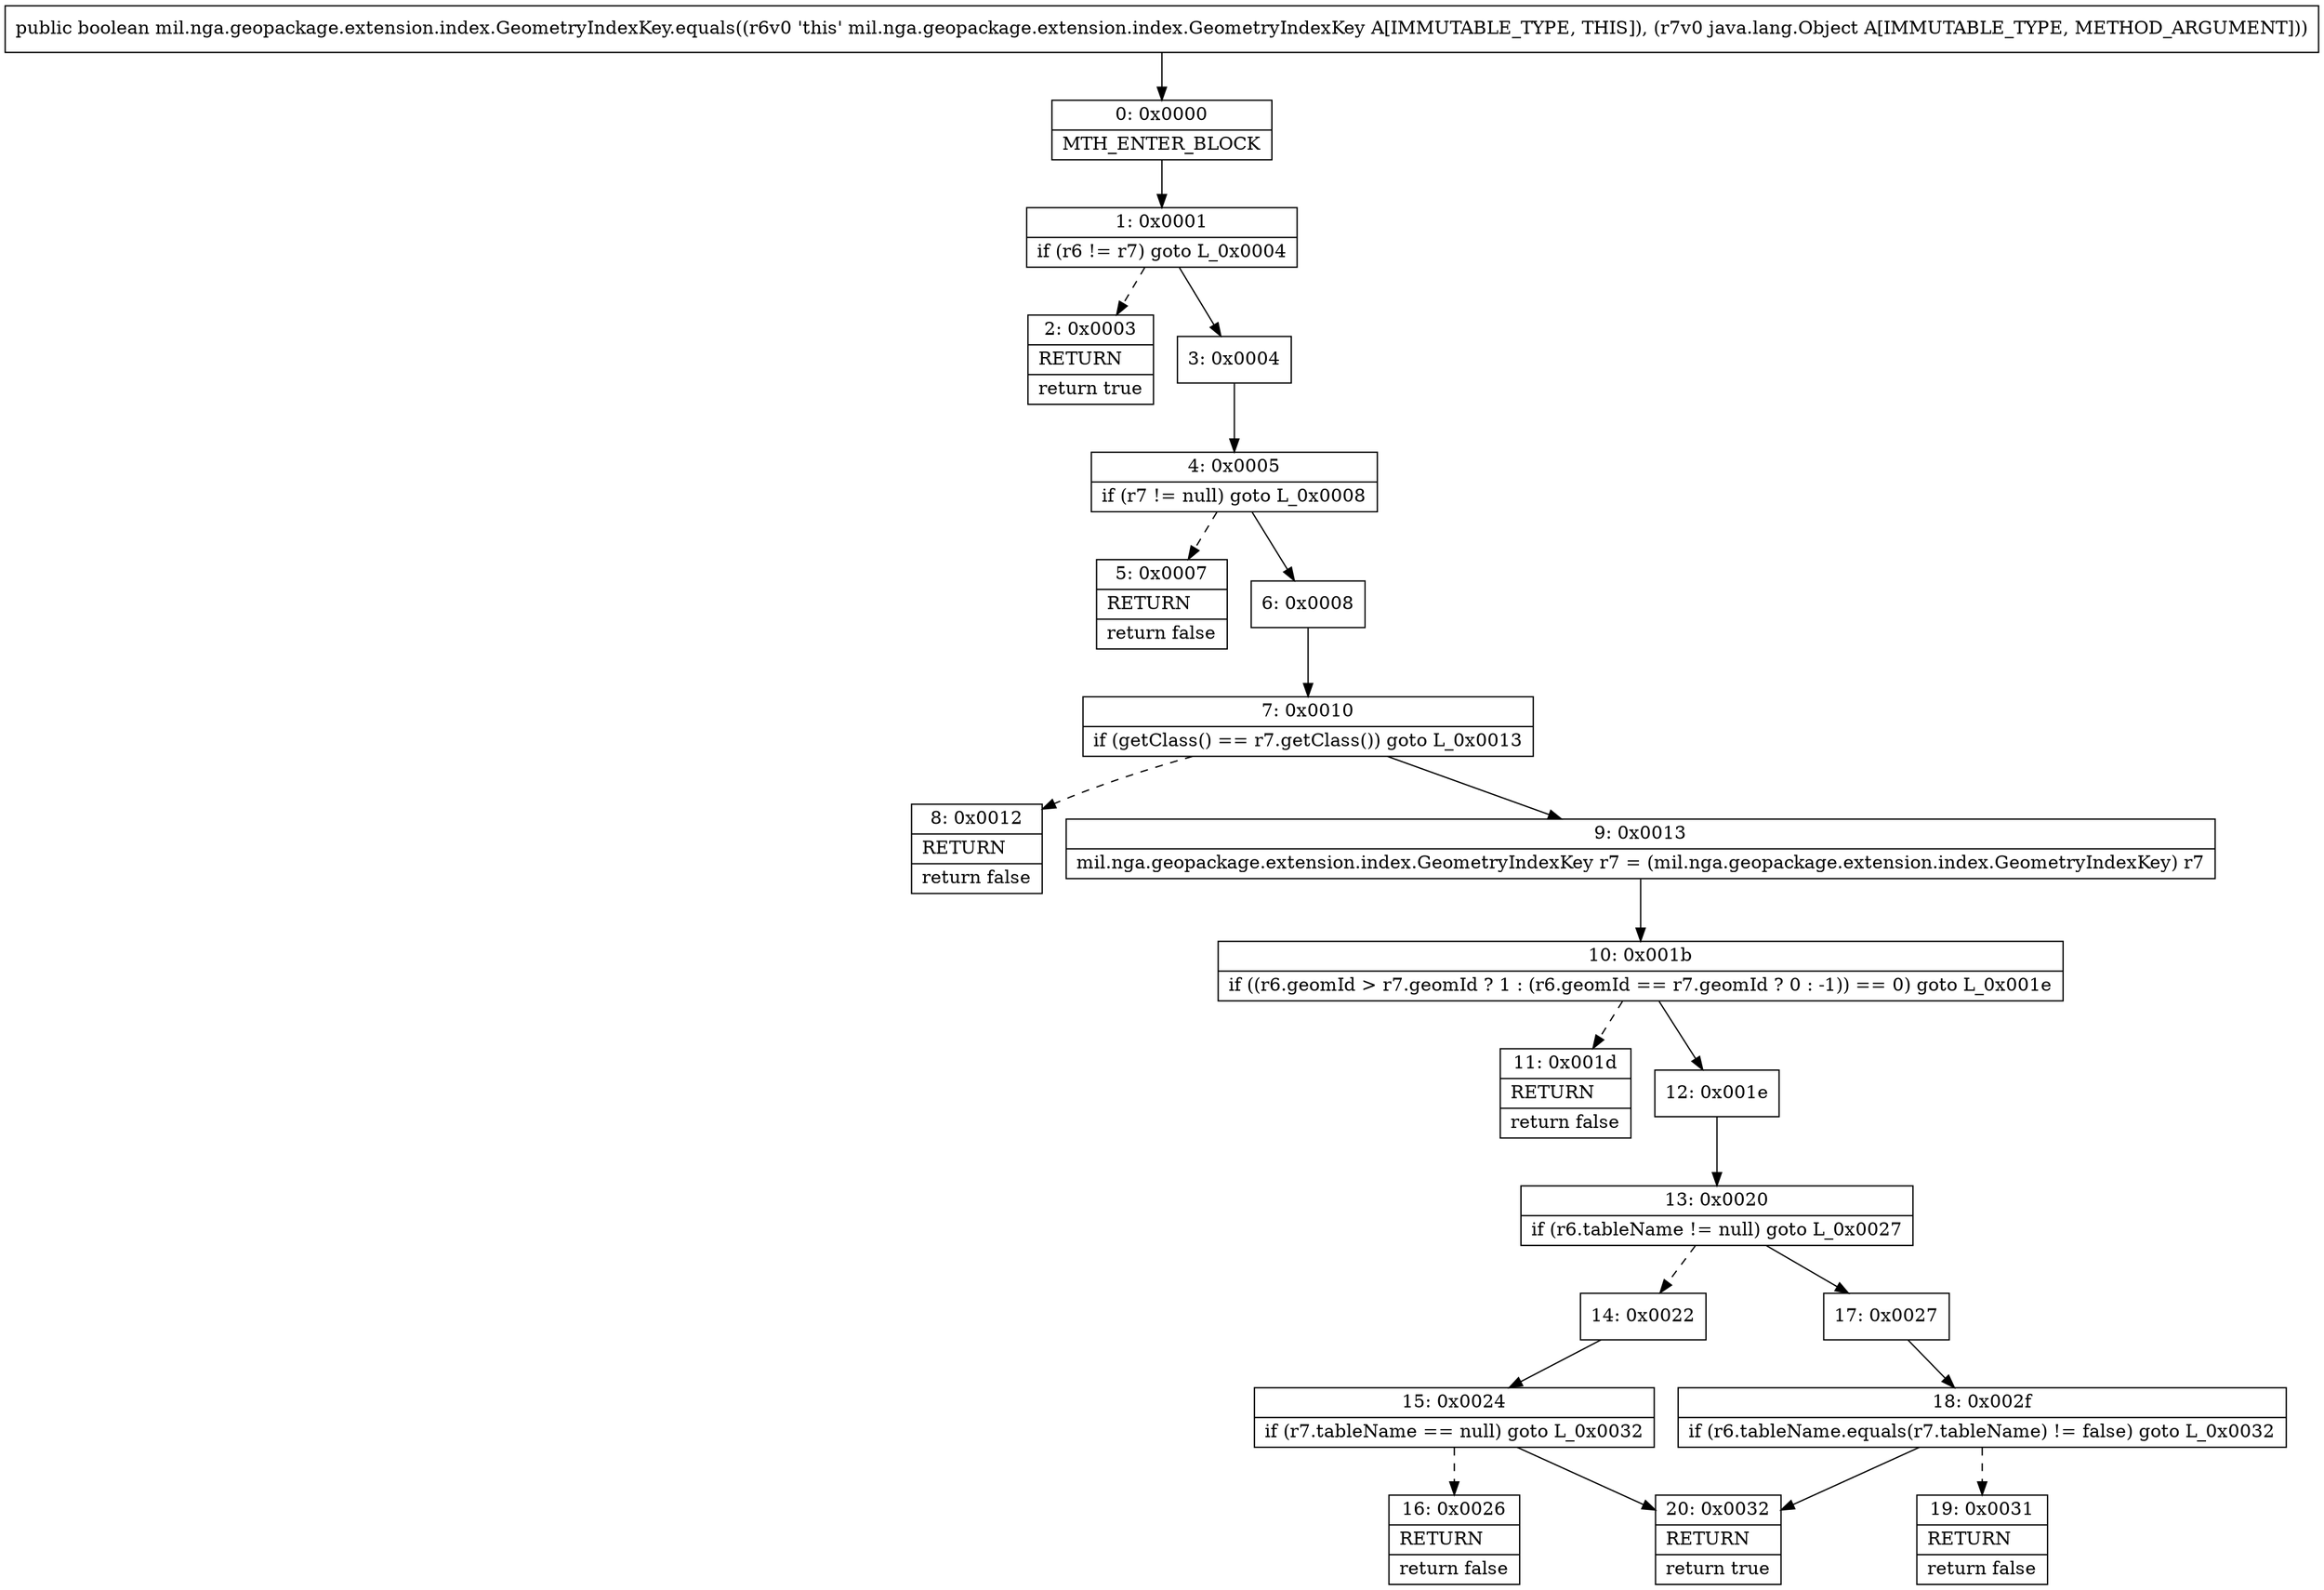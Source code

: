 digraph "CFG formil.nga.geopackage.extension.index.GeometryIndexKey.equals(Ljava\/lang\/Object;)Z" {
Node_0 [shape=record,label="{0\:\ 0x0000|MTH_ENTER_BLOCK\l}"];
Node_1 [shape=record,label="{1\:\ 0x0001|if (r6 != r7) goto L_0x0004\l}"];
Node_2 [shape=record,label="{2\:\ 0x0003|RETURN\l|return true\l}"];
Node_3 [shape=record,label="{3\:\ 0x0004}"];
Node_4 [shape=record,label="{4\:\ 0x0005|if (r7 != null) goto L_0x0008\l}"];
Node_5 [shape=record,label="{5\:\ 0x0007|RETURN\l|return false\l}"];
Node_6 [shape=record,label="{6\:\ 0x0008}"];
Node_7 [shape=record,label="{7\:\ 0x0010|if (getClass() == r7.getClass()) goto L_0x0013\l}"];
Node_8 [shape=record,label="{8\:\ 0x0012|RETURN\l|return false\l}"];
Node_9 [shape=record,label="{9\:\ 0x0013|mil.nga.geopackage.extension.index.GeometryIndexKey r7 = (mil.nga.geopackage.extension.index.GeometryIndexKey) r7\l}"];
Node_10 [shape=record,label="{10\:\ 0x001b|if ((r6.geomId \> r7.geomId ? 1 : (r6.geomId == r7.geomId ? 0 : \-1)) == 0) goto L_0x001e\l}"];
Node_11 [shape=record,label="{11\:\ 0x001d|RETURN\l|return false\l}"];
Node_12 [shape=record,label="{12\:\ 0x001e}"];
Node_13 [shape=record,label="{13\:\ 0x0020|if (r6.tableName != null) goto L_0x0027\l}"];
Node_14 [shape=record,label="{14\:\ 0x0022}"];
Node_15 [shape=record,label="{15\:\ 0x0024|if (r7.tableName == null) goto L_0x0032\l}"];
Node_16 [shape=record,label="{16\:\ 0x0026|RETURN\l|return false\l}"];
Node_17 [shape=record,label="{17\:\ 0x0027}"];
Node_18 [shape=record,label="{18\:\ 0x002f|if (r6.tableName.equals(r7.tableName) != false) goto L_0x0032\l}"];
Node_19 [shape=record,label="{19\:\ 0x0031|RETURN\l|return false\l}"];
Node_20 [shape=record,label="{20\:\ 0x0032|RETURN\l|return true\l}"];
MethodNode[shape=record,label="{public boolean mil.nga.geopackage.extension.index.GeometryIndexKey.equals((r6v0 'this' mil.nga.geopackage.extension.index.GeometryIndexKey A[IMMUTABLE_TYPE, THIS]), (r7v0 java.lang.Object A[IMMUTABLE_TYPE, METHOD_ARGUMENT])) }"];
MethodNode -> Node_0;
Node_0 -> Node_1;
Node_1 -> Node_2[style=dashed];
Node_1 -> Node_3;
Node_3 -> Node_4;
Node_4 -> Node_5[style=dashed];
Node_4 -> Node_6;
Node_6 -> Node_7;
Node_7 -> Node_8[style=dashed];
Node_7 -> Node_9;
Node_9 -> Node_10;
Node_10 -> Node_11[style=dashed];
Node_10 -> Node_12;
Node_12 -> Node_13;
Node_13 -> Node_14[style=dashed];
Node_13 -> Node_17;
Node_14 -> Node_15;
Node_15 -> Node_16[style=dashed];
Node_15 -> Node_20;
Node_17 -> Node_18;
Node_18 -> Node_19[style=dashed];
Node_18 -> Node_20;
}


